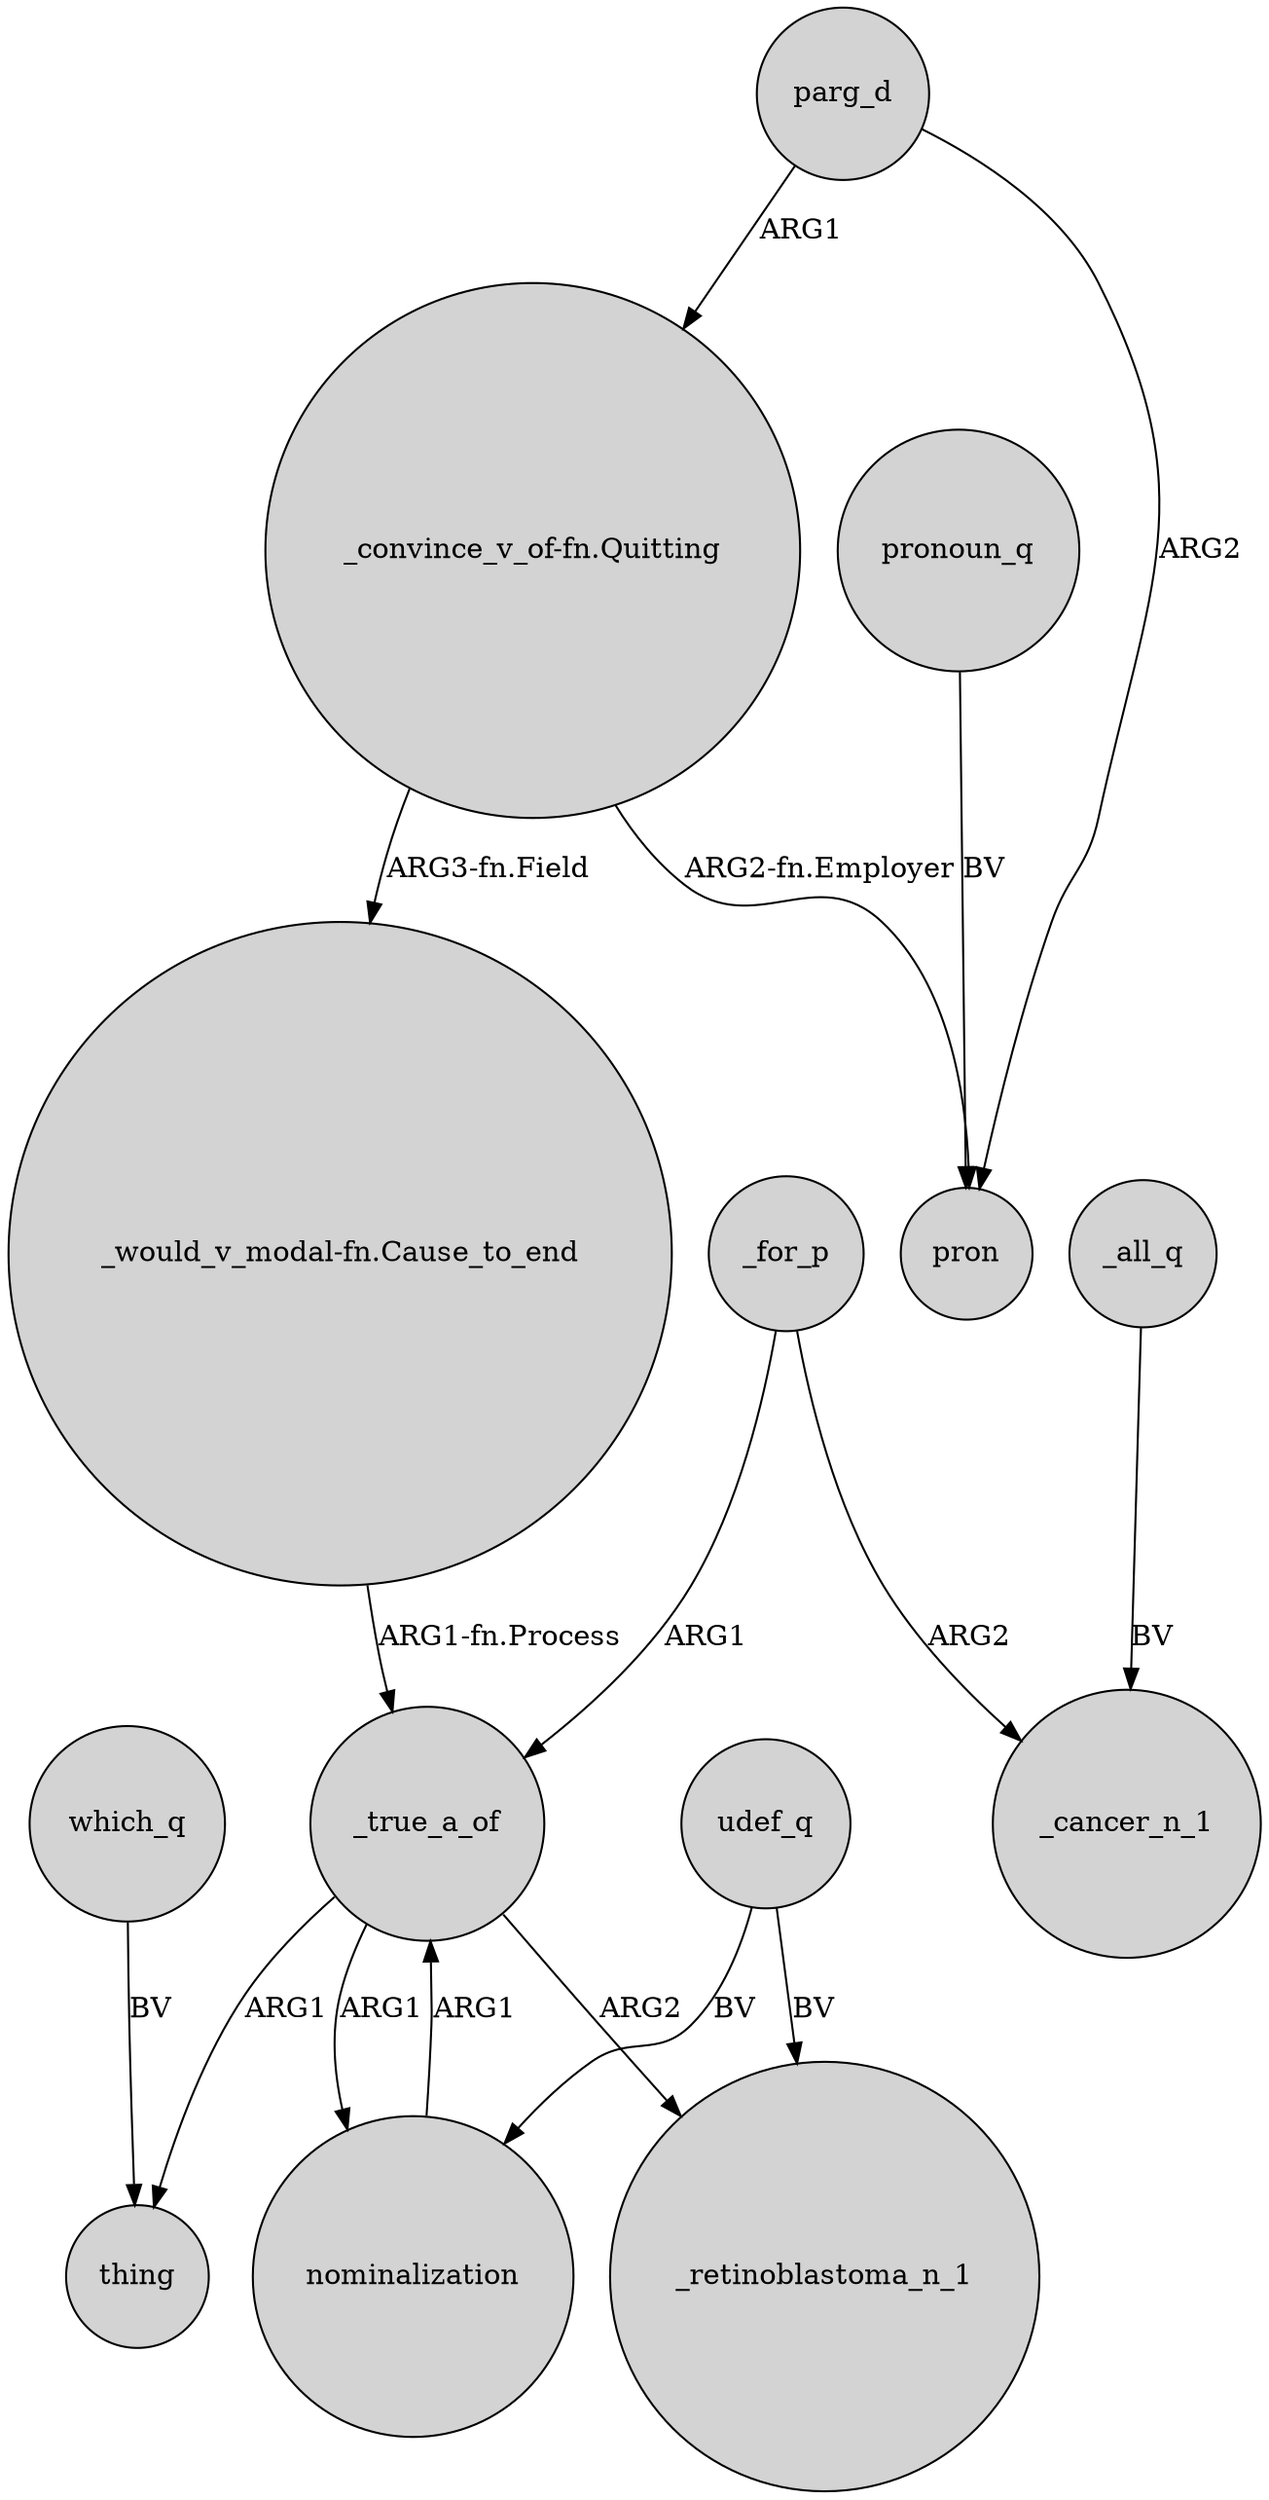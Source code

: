 digraph {
	node [shape=circle style=filled]
	"_convince_v_of-fn.Quitting" -> pron [label="ARG2-fn.Employer"]
	_true_a_of -> thing [label=ARG1]
	_true_a_of -> _retinoblastoma_n_1 [label=ARG2]
	which_q -> thing [label=BV]
	parg_d -> "_convince_v_of-fn.Quitting" [label=ARG1]
	_for_p -> _cancer_n_1 [label=ARG2]
	_for_p -> _true_a_of [label=ARG1]
	_all_q -> _cancer_n_1 [label=BV]
	nominalization -> _true_a_of [label=ARG1]
	"_would_v_modal-fn.Cause_to_end" -> _true_a_of [label="ARG1-fn.Process"]
	"_convince_v_of-fn.Quitting" -> "_would_v_modal-fn.Cause_to_end" [label="ARG3-fn.Field"]
	_true_a_of -> nominalization [label=ARG1]
	pronoun_q -> pron [label=BV]
	udef_q -> _retinoblastoma_n_1 [label=BV]
	parg_d -> pron [label=ARG2]
	udef_q -> nominalization [label=BV]
}
